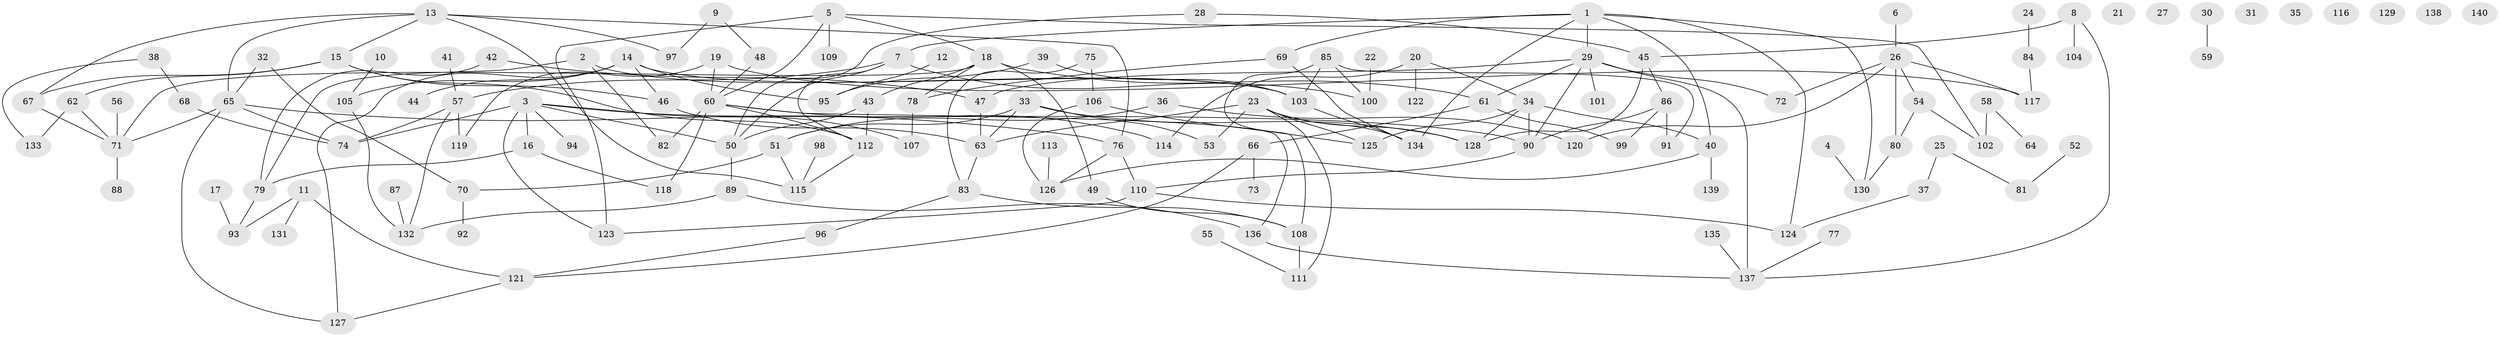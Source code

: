 // coarse degree distribution, {4: 0.13114754098360656, 6: 0.06557377049180328, 3: 0.14754098360655737, 5: 0.09836065573770492, 7: 0.11475409836065574, 2: 0.13114754098360656, 1: 0.2459016393442623, 11: 0.03278688524590164, 9: 0.01639344262295082, 8: 0.01639344262295082}
// Generated by graph-tools (version 1.1) at 2025/48/03/06/25 01:48:57]
// undirected, 140 vertices, 193 edges
graph export_dot {
graph [start="1"]
  node [color=gray90,style=filled];
  1;
  2;
  3;
  4;
  5;
  6;
  7;
  8;
  9;
  10;
  11;
  12;
  13;
  14;
  15;
  16;
  17;
  18;
  19;
  20;
  21;
  22;
  23;
  24;
  25;
  26;
  27;
  28;
  29;
  30;
  31;
  32;
  33;
  34;
  35;
  36;
  37;
  38;
  39;
  40;
  41;
  42;
  43;
  44;
  45;
  46;
  47;
  48;
  49;
  50;
  51;
  52;
  53;
  54;
  55;
  56;
  57;
  58;
  59;
  60;
  61;
  62;
  63;
  64;
  65;
  66;
  67;
  68;
  69;
  70;
  71;
  72;
  73;
  74;
  75;
  76;
  77;
  78;
  79;
  80;
  81;
  82;
  83;
  84;
  85;
  86;
  87;
  88;
  89;
  90;
  91;
  92;
  93;
  94;
  95;
  96;
  97;
  98;
  99;
  100;
  101;
  102;
  103;
  104;
  105;
  106;
  107;
  108;
  109;
  110;
  111;
  112;
  113;
  114;
  115;
  116;
  117;
  118;
  119;
  120;
  121;
  122;
  123;
  124;
  125;
  126;
  127;
  128;
  129;
  130;
  131;
  132;
  133;
  134;
  135;
  136;
  137;
  138;
  139;
  140;
  1 -- 7;
  1 -- 29;
  1 -- 40;
  1 -- 69;
  1 -- 124;
  1 -- 130;
  1 -- 134;
  2 -- 79;
  2 -- 82;
  2 -- 103;
  3 -- 16;
  3 -- 50;
  3 -- 74;
  3 -- 90;
  3 -- 94;
  3 -- 107;
  3 -- 123;
  4 -- 130;
  5 -- 18;
  5 -- 60;
  5 -- 102;
  5 -- 109;
  5 -- 123;
  6 -- 26;
  7 -- 50;
  7 -- 57;
  7 -- 100;
  7 -- 112;
  8 -- 45;
  8 -- 104;
  8 -- 137;
  9 -- 48;
  9 -- 97;
  10 -- 105;
  11 -- 93;
  11 -- 121;
  11 -- 131;
  12 -- 95;
  13 -- 15;
  13 -- 65;
  13 -- 67;
  13 -- 76;
  13 -- 97;
  13 -- 115;
  14 -- 44;
  14 -- 46;
  14 -- 95;
  14 -- 103;
  14 -- 105;
  14 -- 127;
  15 -- 46;
  15 -- 62;
  15 -- 67;
  15 -- 112;
  16 -- 79;
  16 -- 118;
  17 -- 93;
  18 -- 43;
  18 -- 49;
  18 -- 61;
  18 -- 71;
  18 -- 78;
  19 -- 60;
  19 -- 117;
  19 -- 119;
  20 -- 34;
  20 -- 114;
  20 -- 122;
  22 -- 100;
  23 -- 53;
  23 -- 63;
  23 -- 111;
  23 -- 125;
  23 -- 128;
  23 -- 134;
  24 -- 84;
  25 -- 37;
  25 -- 81;
  26 -- 54;
  26 -- 72;
  26 -- 80;
  26 -- 117;
  26 -- 120;
  28 -- 45;
  28 -- 50;
  29 -- 47;
  29 -- 61;
  29 -- 72;
  29 -- 90;
  29 -- 101;
  29 -- 137;
  30 -- 59;
  32 -- 65;
  32 -- 70;
  33 -- 51;
  33 -- 53;
  33 -- 63;
  33 -- 128;
  34 -- 40;
  34 -- 90;
  34 -- 125;
  34 -- 128;
  36 -- 51;
  36 -- 120;
  37 -- 124;
  38 -- 68;
  38 -- 133;
  39 -- 95;
  39 -- 103;
  40 -- 126;
  40 -- 139;
  41 -- 57;
  42 -- 47;
  42 -- 79;
  43 -- 50;
  43 -- 112;
  45 -- 86;
  45 -- 128;
  46 -- 63;
  47 -- 63;
  48 -- 60;
  49 -- 108;
  50 -- 89;
  51 -- 70;
  51 -- 115;
  52 -- 81;
  54 -- 80;
  54 -- 102;
  55 -- 111;
  56 -- 71;
  57 -- 74;
  57 -- 119;
  57 -- 132;
  58 -- 64;
  58 -- 102;
  60 -- 82;
  60 -- 112;
  60 -- 114;
  60 -- 118;
  60 -- 136;
  61 -- 66;
  61 -- 99;
  62 -- 71;
  62 -- 133;
  63 -- 83;
  65 -- 71;
  65 -- 74;
  65 -- 76;
  65 -- 127;
  66 -- 73;
  66 -- 121;
  67 -- 71;
  68 -- 74;
  69 -- 78;
  69 -- 134;
  70 -- 92;
  71 -- 88;
  75 -- 83;
  75 -- 106;
  76 -- 110;
  76 -- 126;
  77 -- 137;
  78 -- 107;
  79 -- 93;
  80 -- 130;
  83 -- 96;
  83 -- 108;
  84 -- 117;
  85 -- 91;
  85 -- 100;
  85 -- 103;
  85 -- 108;
  86 -- 90;
  86 -- 91;
  86 -- 99;
  87 -- 132;
  89 -- 132;
  89 -- 136;
  90 -- 110;
  96 -- 121;
  98 -- 115;
  103 -- 134;
  105 -- 132;
  106 -- 125;
  106 -- 126;
  108 -- 111;
  110 -- 123;
  110 -- 124;
  112 -- 115;
  113 -- 126;
  121 -- 127;
  135 -- 137;
  136 -- 137;
}
